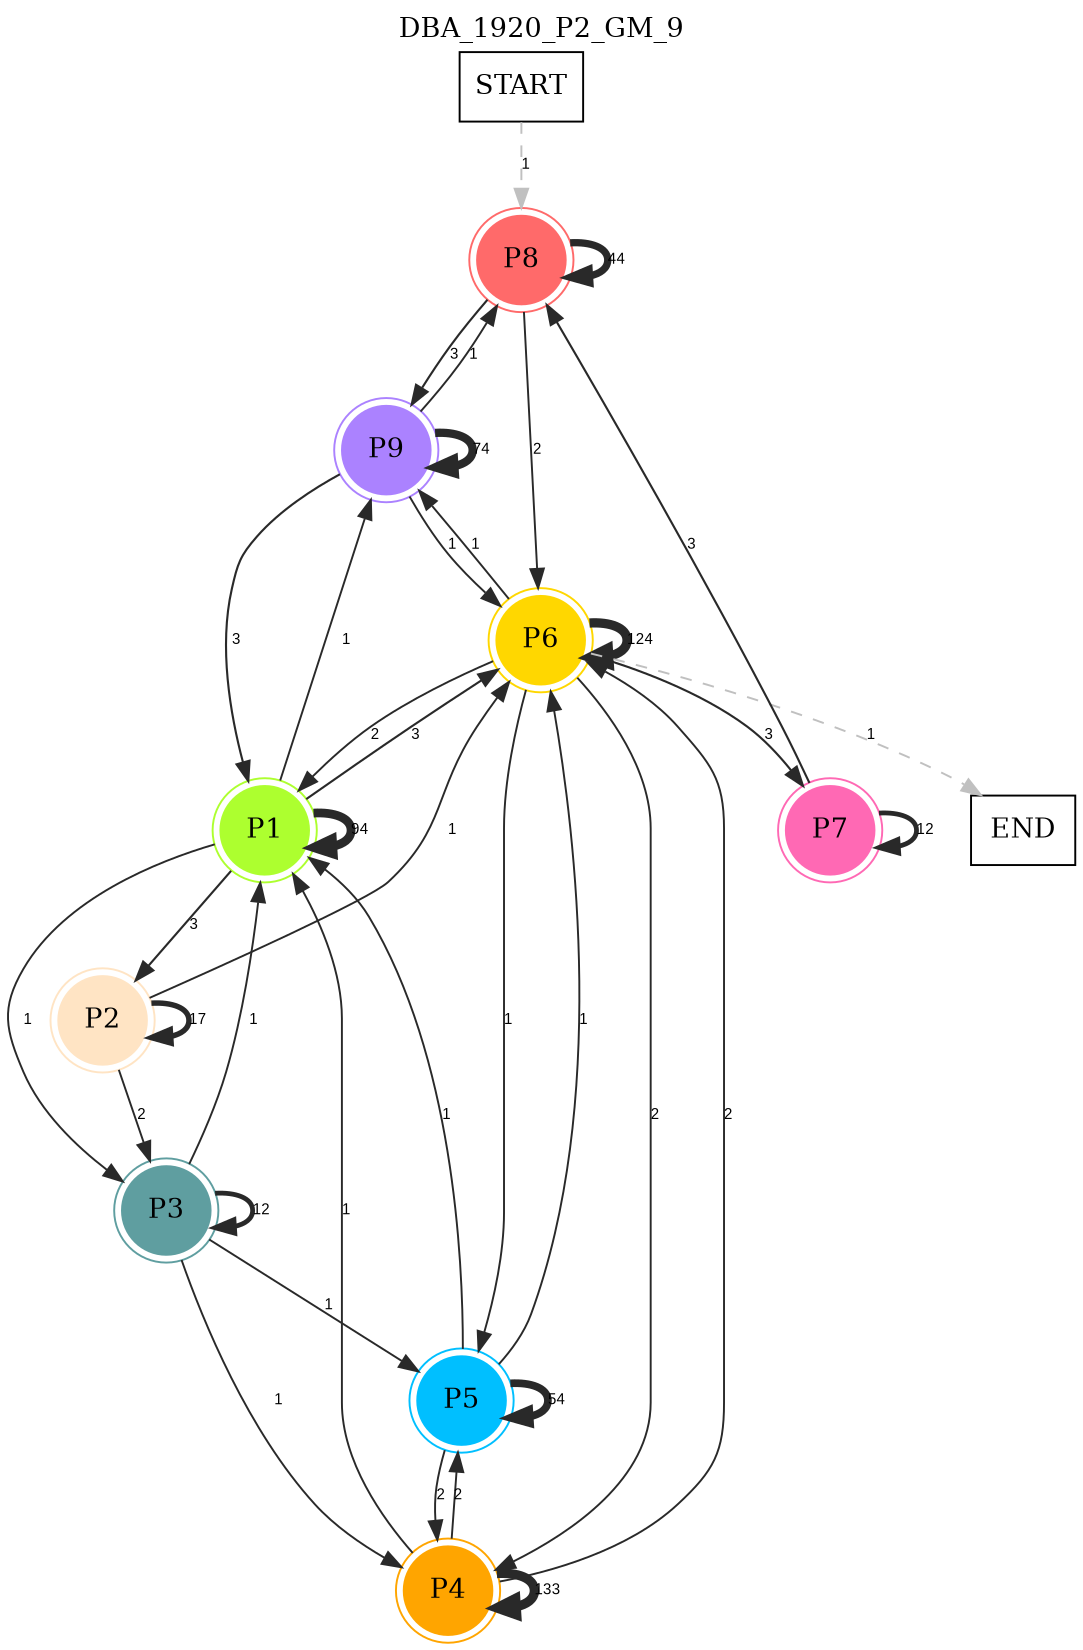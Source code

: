 digraph DBA_1920_P2_GM_9 {
	labelloc="t";
	label=DBA_1920_P2_GM_9;
	dpi = 150
	size="16,11!";
	margin = 0;
"START" [shape=box, fillcolor=white, style=filled, color=black]
"P8" [shape=circle, color=indianred1, peripheries=2, style=filled]
"P9" [shape=circle, color=mediumpurple1, peripheries=2, style=filled]
"P1" [shape=circle, color=greenyellow, peripheries=2, style=filled]
"P2" [shape=circle, color=bisque, peripheries=2, style=filled]
"P3" [shape=circle, color=cadetblue, peripheries=2, style=filled]
"P4" [shape=circle, color=orange, peripheries=2, style=filled]
"P5" [shape=circle, color=deepskyblue, peripheries=2, style=filled]
"P6" [shape=circle, color=gold, peripheries=2, style=filled]
"P7" [shape=circle, color=hotpink, peripheries=2, style=filled]
"END" [shape=box, fillcolor=white, style=filled, color=black]
"START" -> "P8" [ style = dashed color=grey label ="1" labelfloat=false fontname="Arial" fontsize=8]

"P8" -> "P8" [ color=grey16 penwidth = "3.78418963391826"label ="44" labelfloat=false fontname="Arial" fontsize=8]

"P8" -> "P9" [ color=grey16 penwidth = "1.09861228866811"label ="3" labelfloat=false fontname="Arial" fontsize=8]

"P8" -> "P6" [ color=grey16 penwidth = "1"label ="2" labelfloat=false fontname="Arial" fontsize=8]

"P9" -> "P8" [ color=grey16 penwidth = "1"label ="1" labelfloat=false fontname="Arial" fontsize=8]

"P9" -> "P9" [ color=grey16 penwidth = "4.30406509320417"label ="74" labelfloat=false fontname="Arial" fontsize=8]

"P9" -> "P1" [ color=grey16 penwidth = "1.09861228866811"label ="3" labelfloat=false fontname="Arial" fontsize=8]

"P9" -> "P6" [ color=grey16 penwidth = "1"label ="1" labelfloat=false fontname="Arial" fontsize=8]

"P1" -> "P9" [ color=grey16 penwidth = "1"label ="1" labelfloat=false fontname="Arial" fontsize=8]

"P1" -> "P1" [ color=grey16 penwidth = "4.54329478227"label ="94" labelfloat=false fontname="Arial" fontsize=8]

"P1" -> "P2" [ color=grey16 penwidth = "1.09861228866811"label ="3" labelfloat=false fontname="Arial" fontsize=8]

"P1" -> "P3" [ color=grey16 penwidth = "1"label ="1" labelfloat=false fontname="Arial" fontsize=8]

"P1" -> "P6" [ color=grey16 penwidth = "1.09861228866811"label ="3" labelfloat=false fontname="Arial" fontsize=8]

"P2" -> "P2" [ color=grey16 penwidth = "2.83321334405622"label ="17" labelfloat=false fontname="Arial" fontsize=8]

"P2" -> "P3" [ color=grey16 penwidth = "1"label ="2" labelfloat=false fontname="Arial" fontsize=8]

"P2" -> "P6" [ color=grey16 penwidth = "1"label ="1" labelfloat=false fontname="Arial" fontsize=8]

"P3" -> "P1" [ color=grey16 penwidth = "1"label ="1" labelfloat=false fontname="Arial" fontsize=8]

"P3" -> "P3" [ color=grey16 penwidth = "2.484906649788"label ="12" labelfloat=false fontname="Arial" fontsize=8]

"P3" -> "P4" [ color=grey16 penwidth = "1"label ="1" labelfloat=false fontname="Arial" fontsize=8]

"P3" -> "P5" [ color=grey16 penwidth = "1"label ="1" labelfloat=false fontname="Arial" fontsize=8]

"P4" -> "P1" [ color=grey16 penwidth = "1"label ="1" labelfloat=false fontname="Arial" fontsize=8]

"P4" -> "P4" [ color=grey16 penwidth = "4.89034912822175"label ="133" labelfloat=false fontname="Arial" fontsize=8]

"P4" -> "P5" [ color=grey16 penwidth = "1"label ="2" labelfloat=false fontname="Arial" fontsize=8]

"P4" -> "P6" [ color=grey16 penwidth = "1"label ="2" labelfloat=false fontname="Arial" fontsize=8]

"P5" -> "P1" [ color=grey16 penwidth = "1"label ="1" labelfloat=false fontname="Arial" fontsize=8]

"P5" -> "P4" [ color=grey16 penwidth = "1"label ="2" labelfloat=false fontname="Arial" fontsize=8]

"P5" -> "P5" [ color=grey16 penwidth = "3.98898404656427"label ="54" labelfloat=false fontname="Arial" fontsize=8]

"P5" -> "P6" [ color=grey16 penwidth = "1"label ="1" labelfloat=false fontname="Arial" fontsize=8]

"P6" -> "P9" [ color=grey16 penwidth = "1"label ="1" labelfloat=false fontname="Arial" fontsize=8]

"P6" -> "P1" [ color=grey16 penwidth = "1"label ="2" labelfloat=false fontname="Arial" fontsize=8]

"P6" -> "P4" [ color=grey16 penwidth = "1"label ="2" labelfloat=false fontname="Arial" fontsize=8]

"P6" -> "P5" [ color=grey16 penwidth = "1"label ="1" labelfloat=false fontname="Arial" fontsize=8]

"P6" -> "P6" [ color=grey16 penwidth = "4.82028156560504"label ="124" labelfloat=false fontname="Arial" fontsize=8]

"P6" -> "P7" [ color=grey16 penwidth = "1.09861228866811"label ="3" labelfloat=false fontname="Arial" fontsize=8]

"P6" -> "END" [ style = dashed color=grey label ="1" labelfloat=false fontname="Arial" fontsize=8]

"P7" -> "P8" [ color=grey16 penwidth = "1.09861228866811"label ="3" labelfloat=false fontname="Arial" fontsize=8]

"P7" -> "P7" [ color=grey16 penwidth = "2.484906649788"label ="12" labelfloat=false fontname="Arial" fontsize=8]

}
